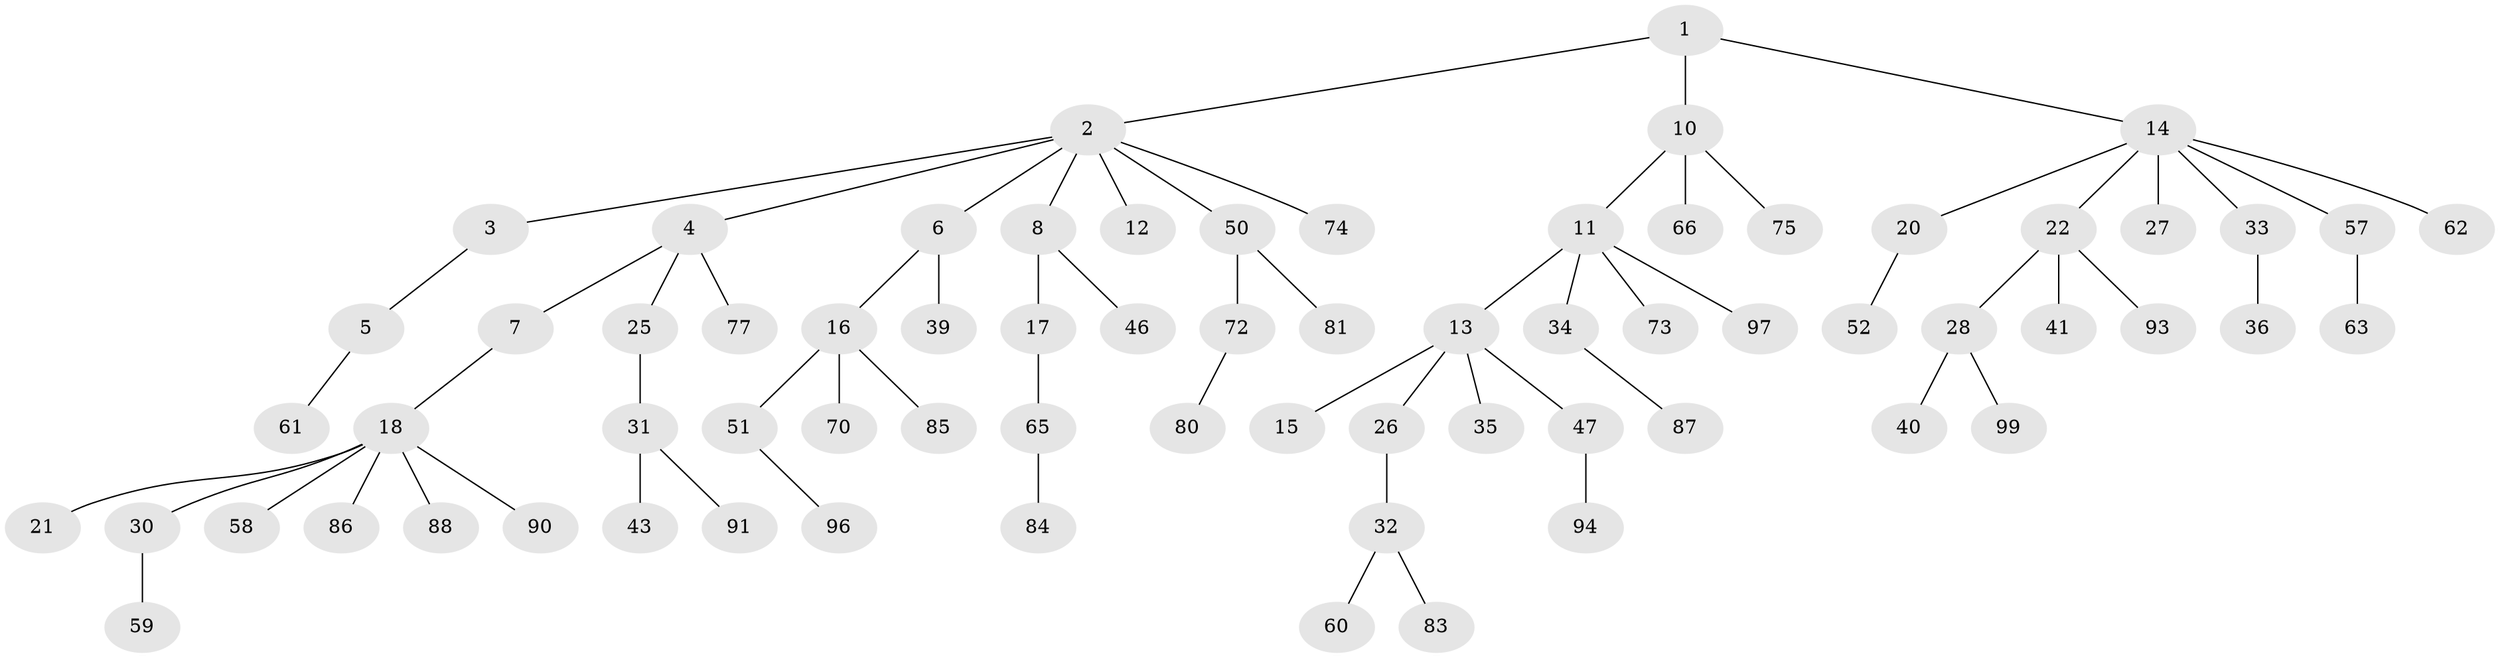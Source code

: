 // original degree distribution, {4: 0.08, 8: 0.01, 2: 0.28, 3: 0.08, 1: 0.5, 6: 0.01, 5: 0.03, 7: 0.01}
// Generated by graph-tools (version 1.1) at 2025/11/02/27/25 16:11:26]
// undirected, 70 vertices, 69 edges
graph export_dot {
graph [start="1"]
  node [color=gray90,style=filled];
  1 [super="+42"];
  2 [super="+45"];
  3;
  4 [super="+19"];
  5 [super="+48"];
  6;
  7;
  8 [super="+9"];
  10 [super="+44"];
  11 [super="+64"];
  12;
  13 [super="+37"];
  14 [super="+53"];
  15;
  16 [super="+54"];
  17 [super="+29"];
  18 [super="+55"];
  20;
  21 [super="+24"];
  22 [super="+23"];
  25;
  26 [super="+82"];
  27;
  28 [super="+56"];
  30 [super="+69"];
  31 [super="+67"];
  32 [super="+38"];
  33;
  34 [super="+68"];
  35;
  36 [super="+100"];
  39 [super="+78"];
  40;
  41;
  43 [super="+49"];
  46;
  47 [super="+89"];
  50;
  51 [super="+76"];
  52;
  57;
  58;
  59;
  60;
  61 [super="+95"];
  62;
  63 [super="+71"];
  65;
  66;
  70;
  72 [super="+79"];
  73 [super="+92"];
  74;
  75;
  77;
  80;
  81;
  83 [super="+98"];
  84;
  85;
  86;
  87;
  88;
  90;
  91;
  93;
  94;
  96;
  97;
  99;
  1 -- 2;
  1 -- 10;
  1 -- 14;
  2 -- 3;
  2 -- 4;
  2 -- 6;
  2 -- 8;
  2 -- 12;
  2 -- 50;
  2 -- 74;
  3 -- 5;
  4 -- 7;
  4 -- 77;
  4 -- 25;
  5 -- 61;
  6 -- 16;
  6 -- 39;
  7 -- 18;
  8 -- 17;
  8 -- 46;
  10 -- 11;
  10 -- 75;
  10 -- 66;
  11 -- 13;
  11 -- 34;
  11 -- 73;
  11 -- 97;
  13 -- 15;
  13 -- 26;
  13 -- 35;
  13 -- 47;
  14 -- 20;
  14 -- 22;
  14 -- 27;
  14 -- 33;
  14 -- 57;
  14 -- 62;
  16 -- 51;
  16 -- 70;
  16 -- 85;
  17 -- 65;
  18 -- 21;
  18 -- 30;
  18 -- 90;
  18 -- 88;
  18 -- 58;
  18 -- 86;
  20 -- 52;
  22 -- 41;
  22 -- 93;
  22 -- 28;
  25 -- 31;
  26 -- 32;
  28 -- 40;
  28 -- 99;
  30 -- 59;
  31 -- 43;
  31 -- 91;
  32 -- 83;
  32 -- 60;
  33 -- 36;
  34 -- 87;
  47 -- 94;
  50 -- 72;
  50 -- 81;
  51 -- 96;
  57 -- 63;
  65 -- 84;
  72 -- 80;
}
